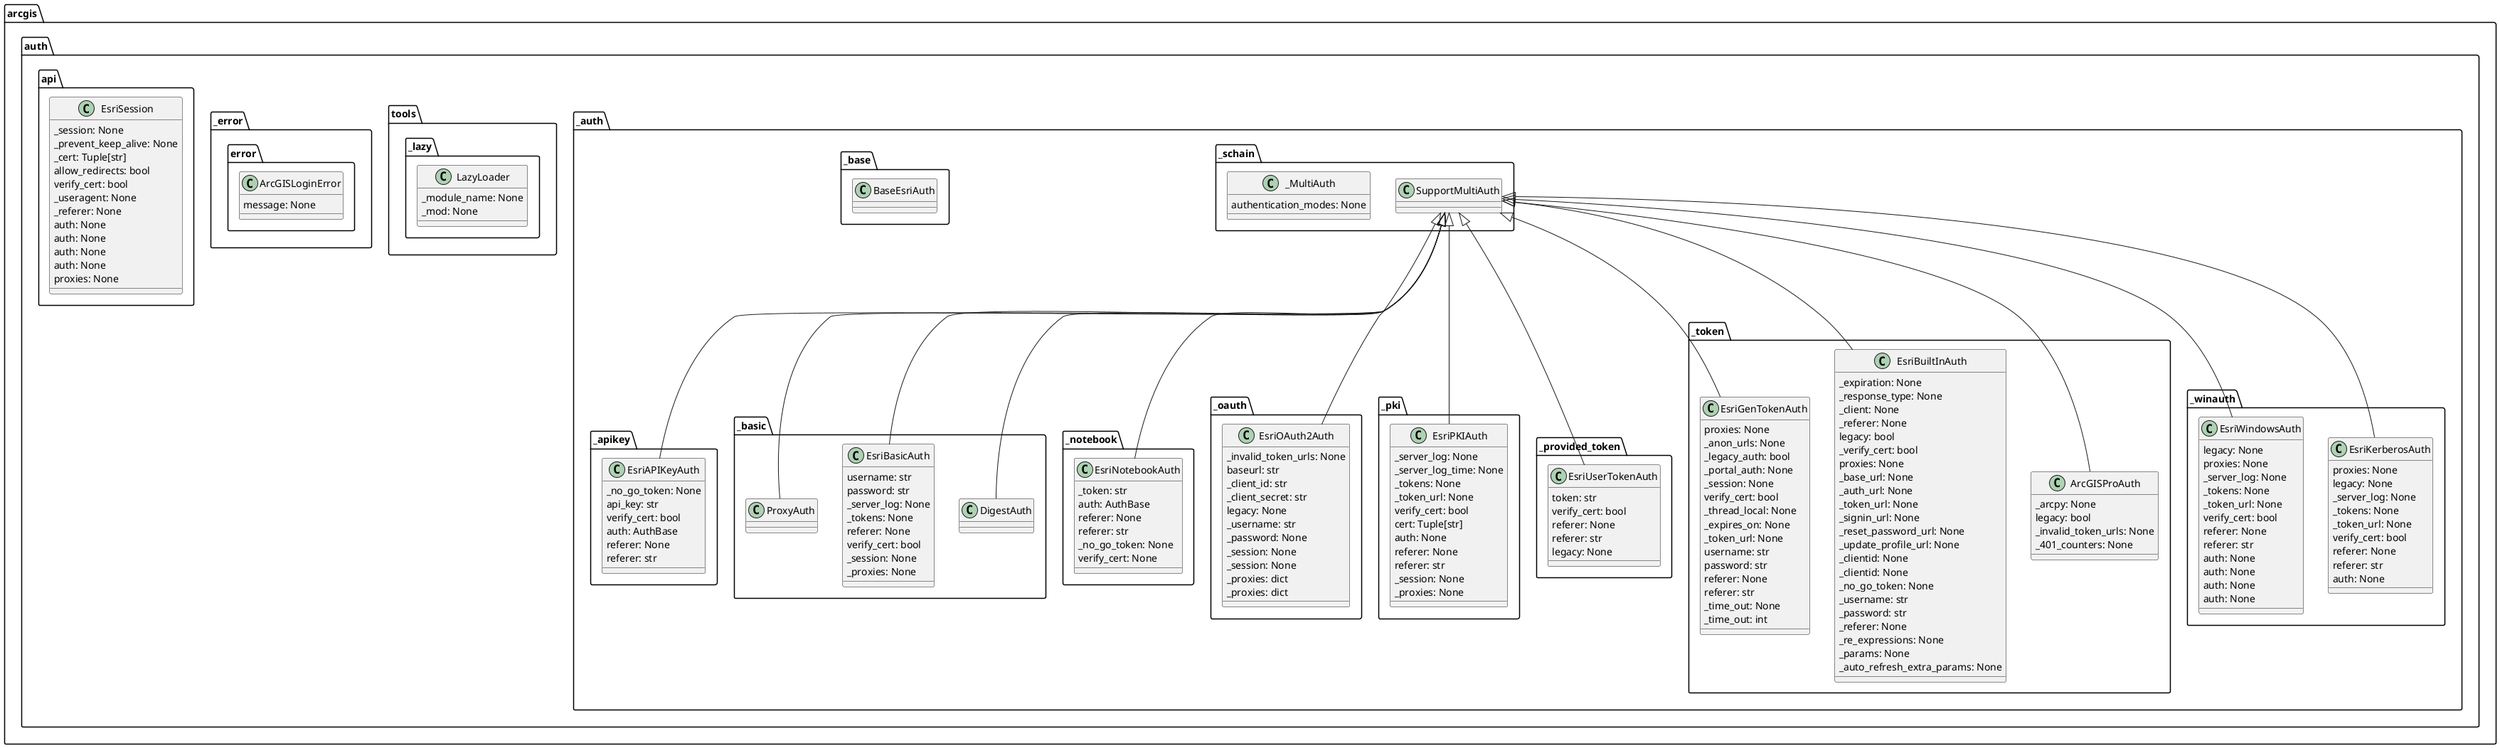 @startuml
class arcgis.auth._auth._apikey.EsriAPIKeyAuth {
  _no_go_token: None
  api_key: str
  verify_cert: bool
  auth: AuthBase
  referer: None
  referer: str
}
class arcgis.auth._auth._schain.SupportMultiAuth {
}
class arcgis.auth._auth._base.BaseEsriAuth {
}
class arcgis.auth._auth._basic.DigestAuth {
}
class arcgis.auth._auth._basic.EsriBasicAuth {
  username: str
  password: str
  _server_log: None
  _tokens: None
  referer: None
  verify_cert: bool
  _session: None
  _proxies: None
}
class arcgis.auth.tools._lazy.LazyLoader {
  _module_name: None
  _mod: None
}
class arcgis.auth._auth._basic.ProxyAuth {
}
class arcgis.auth._auth._notebook.EsriNotebookAuth {
  _token: str
  auth: AuthBase
  referer: None
  referer: str
  _no_go_token: None
  verify_cert: None
}
class arcgis.auth._auth._oauth.EsriOAuth2Auth {
  _invalid_token_urls: None
  baseurl: str
  _client_id: str
  _client_secret: str
  legacy: None
  _username: str
  _password: None
  _session: None
  _session: None
  _proxies: dict
  _proxies: dict
}
class arcgis.auth._auth._pki.EsriPKIAuth {
  _server_log: None
  _server_log_time: None
  _tokens: None
  _token_url: None
  verify_cert: bool
  cert: Tuple[str]
  auth: None
  referer: None
  referer: str
  _session: None
  _proxies: None
}
class arcgis.auth._auth._provided_token.EsriUserTokenAuth {
  token: str
  verify_cert: bool
  referer: None
  referer: str
  legacy: None
}
class arcgis.auth._auth._schain._MultiAuth {
  authentication_modes: None
}
class arcgis.auth._error.error.ArcGISLoginError {
  message: None
}
class arcgis.auth._auth._token.ArcGISProAuth {
  _arcpy: None
  legacy: bool
  _invalid_token_urls: None
  _401_counters: None
}
class arcgis.auth._auth._token.EsriBuiltInAuth {
  _expiration: None
  _response_type: None
  _client: None
  _referer: None
  legacy: bool
  _verify_cert: bool
  proxies: None
  _base_url: None
  _auth_url: None
  _token_url: None
  _signin_url: None
  _reset_password_url: None
  _update_profile_url: None
  _clientid: None
  _clientid: None
  _no_go_token: None
  _username: str
  _password: str
  _referer: None
  _re_expressions: None
  _params: None
  _auto_refresh_extra_params: None
}
class arcgis.auth._auth._token.EsriGenTokenAuth {
  proxies: None
  _anon_urls: None
  _legacy_auth: bool
  _portal_auth: None
  _session: None
  verify_cert: bool
  _thread_local: None
  _expires_on: None
  _token_url: None
  username: str
  password: str
  referer: None
  referer: str
  _time_out: None
  _time_out: int
}
class arcgis.auth._auth._winauth.EsriKerberosAuth {
  proxies: None
  legacy: None
  _server_log: None
  _tokens: None
  _token_url: None
  verify_cert: bool
  referer: None
  referer: str
  auth: None
}
class arcgis.auth._auth._winauth.EsriWindowsAuth {
  legacy: None
  proxies: None
  _server_log: None
  _tokens: None
  _token_url: None
  verify_cert: bool
  referer: None
  referer: str
  auth: None
  auth: None
  auth: None
  auth: None
}
class arcgis.auth.api.EsriSession {
  _session: None
  _prevent_keep_alive: None
  _cert: Tuple[str]
  allow_redirects: bool
  verify_cert: bool
  _useragent: None
  _referer: None
  auth: None
  auth: None
  auth: None
  auth: None
  proxies: None
}
arcgis.auth._auth._schain.SupportMultiAuth <|-- arcgis.auth._auth._apikey.EsriAPIKeyAuth
arcgis.auth._auth._schain.SupportMultiAuth <|-- arcgis.auth._auth._basic.DigestAuth
arcgis.auth._auth._schain.SupportMultiAuth <|-- arcgis.auth._auth._basic.EsriBasicAuth
arcgis.auth._auth._schain.SupportMultiAuth <|-- arcgis.auth._auth._basic.ProxyAuth
arcgis.auth._auth._schain.SupportMultiAuth <|-- arcgis.auth._auth._notebook.EsriNotebookAuth
arcgis.auth._auth._schain.SupportMultiAuth <|-- arcgis.auth._auth._oauth.EsriOAuth2Auth
arcgis.auth._auth._schain.SupportMultiAuth <|-- arcgis.auth._auth._pki.EsriPKIAuth
arcgis.auth._auth._schain.SupportMultiAuth <|-- arcgis.auth._auth._provided_token.EsriUserTokenAuth
arcgis.auth._auth._schain.SupportMultiAuth <|-- arcgis.auth._auth._token.ArcGISProAuth
arcgis.auth._auth._schain.SupportMultiAuth <|-- arcgis.auth._auth._token.EsriBuiltInAuth
arcgis.auth._auth._schain.SupportMultiAuth <|-- arcgis.auth._auth._token.EsriGenTokenAuth
arcgis.auth._auth._schain.SupportMultiAuth <|-- arcgis.auth._auth._winauth.EsriKerberosAuth
arcgis.auth._auth._schain.SupportMultiAuth <|-- arcgis.auth._auth._winauth.EsriWindowsAuth
@enduml
